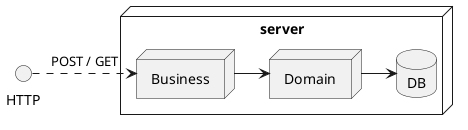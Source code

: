 @startuml

interface HTTP

node server {
    node Business
    node Domain
    database DB
}

HTTP .> Business: POST / GET
Business -> Domain
Domain -> DB

@enduml
